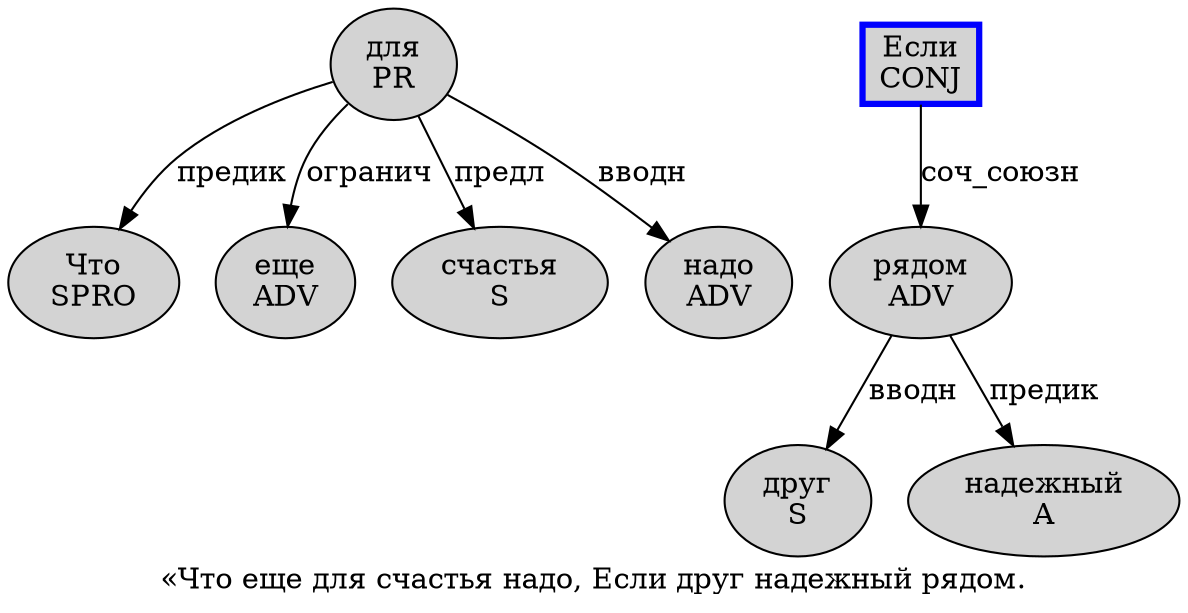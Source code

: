 digraph SENTENCE_3184 {
	graph [label="«Что еще для счастья надо, Если друг надежный рядом."]
	node [style=filled]
		1 [label="Что
SPRO" color="" fillcolor=lightgray penwidth=1 shape=ellipse]
		2 [label="еще
ADV" color="" fillcolor=lightgray penwidth=1 shape=ellipse]
		3 [label="для
PR" color="" fillcolor=lightgray penwidth=1 shape=ellipse]
		4 [label="счастья
S" color="" fillcolor=lightgray penwidth=1 shape=ellipse]
		5 [label="надо
ADV" color="" fillcolor=lightgray penwidth=1 shape=ellipse]
		7 [label="Если
CONJ" color=blue fillcolor=lightgray penwidth=3 shape=box]
		8 [label="друг
S" color="" fillcolor=lightgray penwidth=1 shape=ellipse]
		9 [label="надежный
A" color="" fillcolor=lightgray penwidth=1 shape=ellipse]
		10 [label="рядом
ADV" color="" fillcolor=lightgray penwidth=1 shape=ellipse]
			3 -> 1 [label="предик"]
			3 -> 2 [label="огранич"]
			3 -> 4 [label="предл"]
			3 -> 5 [label="вводн"]
			7 -> 10 [label="соч_союзн"]
			10 -> 8 [label="вводн"]
			10 -> 9 [label="предик"]
}